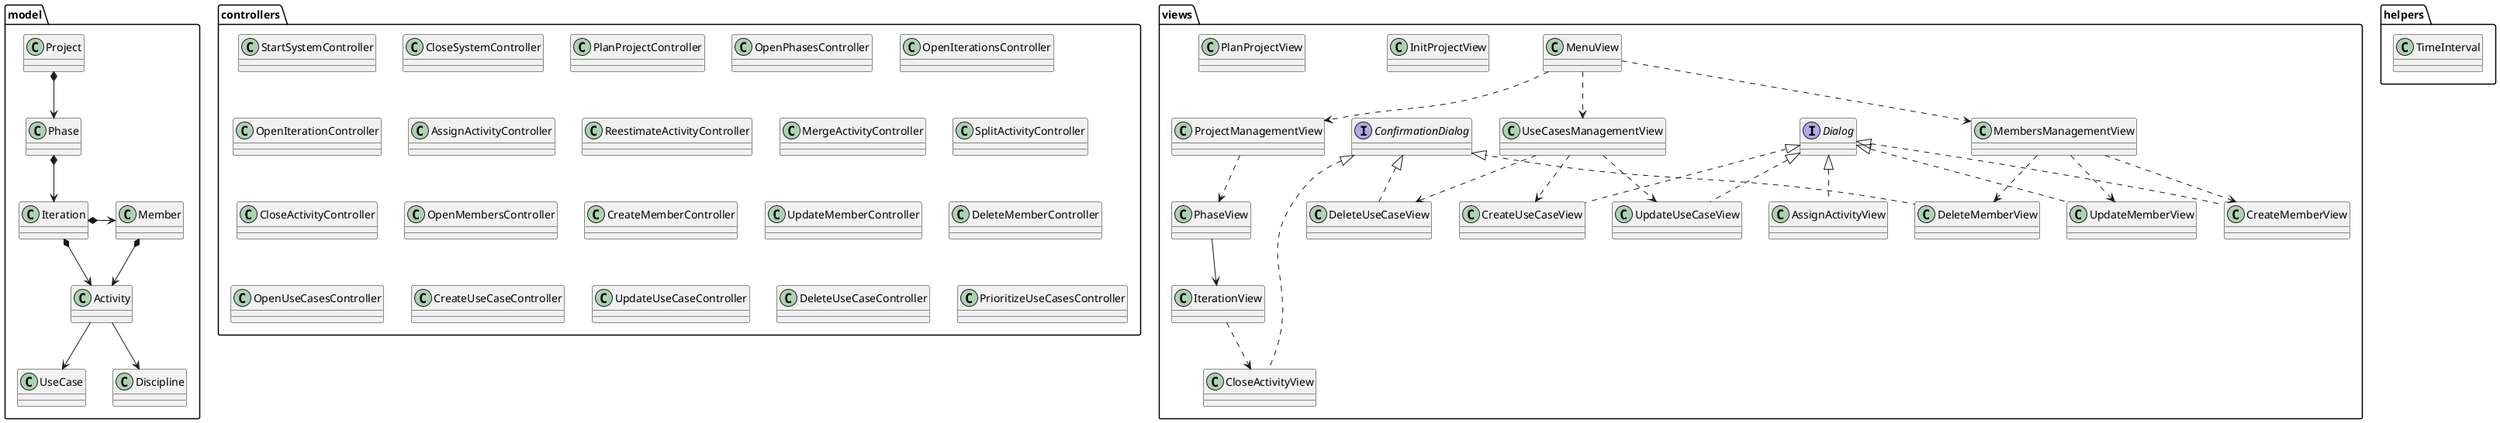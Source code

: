 @startuml

namespace controllers {
    class StartSystemController
    class CloseSystemController
    class PlanProjectController
    class OpenPhasesController
    class OpenIterationsController
    class OpenIterationController
    class AssignActivityController
    class ReestimateActivityController
    class MergeActivityController
    class SplitActivityController
    class CloseActivityController
    class OpenMembersController
    class CreateMemberController
    class UpdateMemberController
    class DeleteMemberController
    class OpenUseCasesController
    class CreateUseCaseController
    class UpdateUseCaseController
    class DeleteUseCaseController
    class PrioritizeUseCasesController
}

namespace views {
    interface Dialog
    interface ConfirmationDialog

    class MenuView
    class ProjectManagementView
    class MembersManagementView
    class UseCasesManagementView

    class InitProjectView
    class PlanProjectView
    class IterationView
    class PhaseView

    class AssignActivityView implements Dialog
    class CreateMemberView implements Dialog
    class UpdateMemberView implements Dialog
    class CreateUseCaseView implements Dialog
    class UpdateUseCaseView implements Dialog

    class DeleteUseCaseView implements ConfirmationDialog
    class CloseActivityView implements ConfirmationDialog
    class DeleteMemberView implements ConfirmationDialog
    
    MenuView ..> ProjectManagementView
    MenuView ..> MembersManagementView
    MenuView ..> UseCasesManagementView
    
    ProjectManagementView ..> PhaseView
    PhaseView --> IterationView
    
    MembersManagementView ..> DeleteMemberView
    MembersManagementView ..> CreateMemberView
    MembersManagementView ..> UpdateMemberView
    
    UseCasesManagementView ..> DeleteUseCaseView
    UseCasesManagementView ..> CreateUseCaseView
    UseCasesManagementView ..> UpdateUseCaseView

    IterationView ..> CloseActivityView
}

namespace model {
    class Member
    class UseCase
    class Iteration
    Class Activity
    class Project
    class Phase
    class Discipline
    
    Iteration *-> Member
    Iteration *-> Activity
    
    Member *--> Activity
    Activity --> Discipline
    Activity --> UseCase
    Phase *--> Iteration
    Project *--> Phase
}

namespace helpers {
    class TimeInterval
}

@enduml
